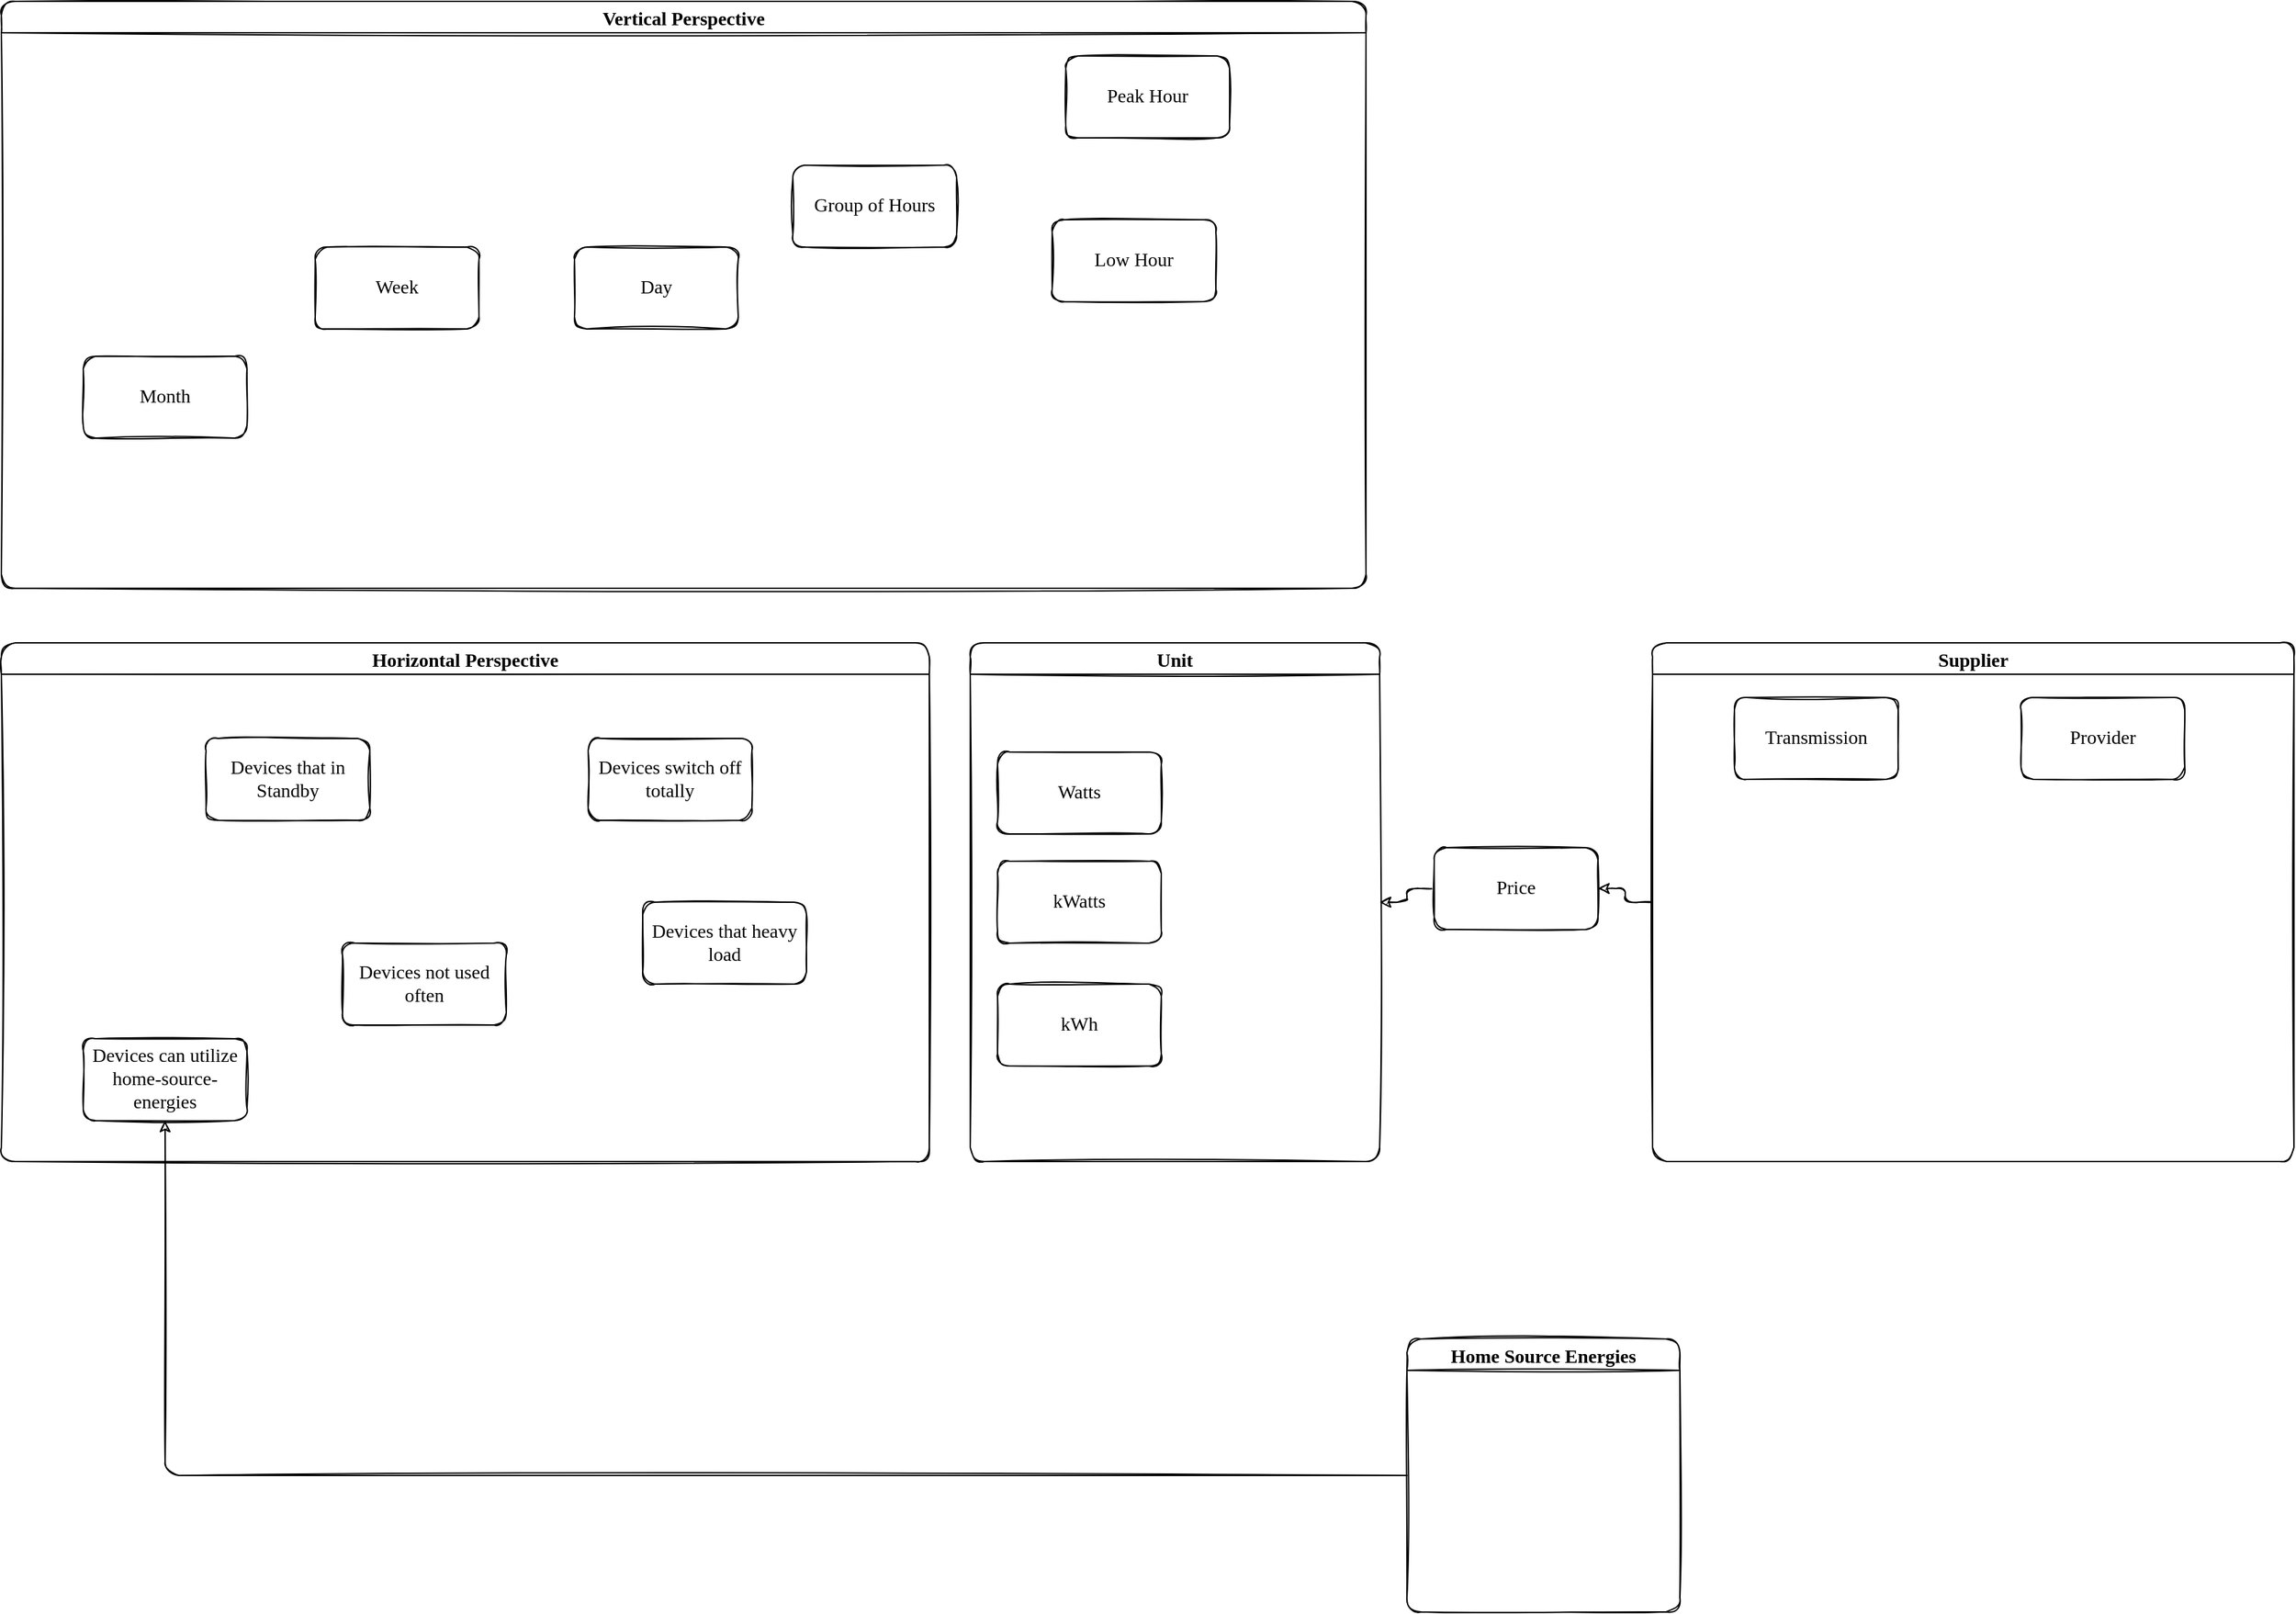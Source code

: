 <mxfile version="20.5.1" type="google" pages="7"><diagram id="EWnHAkvCmUXLQW0R1Sxn" name="Page"><mxGraphModel grid="1" page="1" gridSize="10" guides="1" tooltips="1" connect="1" arrows="1" fold="1" pageScale="1" pageWidth="4681" pageHeight="3300" math="0" shadow="0"><root><mxCell id="0"/><mxCell id="1" parent="0"/><mxCell id="fVuy4q8z8w35eN-OtsAC-1" value="Vertical Perspective" style="swimlane;rounded=1;shadow=0;sketch=1;fontSize=14;fontFamily=Comic Sans MS;" vertex="1" parent="1"><mxGeometry x="600" y="160" width="1000" height="430" as="geometry"/></mxCell><mxCell id="j8-8Z_1lVrHxDp8ixjV--1" value="Month" style="rounded=1;whiteSpace=wrap;html=1;fontFamily=Comic Sans MS;sketch=1;fontSize=14;" vertex="1" parent="fVuy4q8z8w35eN-OtsAC-1"><mxGeometry x="60" y="260" width="120" height="60" as="geometry"/></mxCell><mxCell id="I1HHOOQoQi14BVPlq1wD-1" value="Week" style="rounded=1;whiteSpace=wrap;html=1;fontFamily=Comic Sans MS;sketch=1;fontSize=14;" vertex="1" parent="fVuy4q8z8w35eN-OtsAC-1"><mxGeometry x="230" y="180" width="120" height="60" as="geometry"/></mxCell><mxCell id="I1HHOOQoQi14BVPlq1wD-2" value="Day" style="rounded=1;whiteSpace=wrap;html=1;fontFamily=Comic Sans MS;sketch=1;fontSize=14;" vertex="1" parent="fVuy4q8z8w35eN-OtsAC-1"><mxGeometry x="420" y="180" width="120" height="60" as="geometry"/></mxCell><mxCell id="I1HHOOQoQi14BVPlq1wD-3" value="Group of Hours" style="rounded=1;whiteSpace=wrap;html=1;fontFamily=Comic Sans MS;sketch=1;fontSize=14;" vertex="1" parent="fVuy4q8z8w35eN-OtsAC-1"><mxGeometry x="580" y="120" width="120" height="60" as="geometry"/></mxCell><mxCell id="I1HHOOQoQi14BVPlq1wD-4" value="Peak Hour" style="rounded=1;whiteSpace=wrap;html=1;fontFamily=Comic Sans MS;sketch=1;fontSize=14;" vertex="1" parent="fVuy4q8z8w35eN-OtsAC-1"><mxGeometry x="780" y="40" width="120" height="60" as="geometry"/></mxCell><mxCell id="I1HHOOQoQi14BVPlq1wD-5" value="Low Hour" style="rounded=1;whiteSpace=wrap;html=1;fontFamily=Comic Sans MS;sketch=1;fontSize=14;" vertex="1" parent="fVuy4q8z8w35eN-OtsAC-1"><mxGeometry x="770" y="160" width="120" height="60" as="geometry"/></mxCell><mxCell id="fVuy4q8z8w35eN-OtsAC-2" value="Horizontal Perspective" style="swimlane;rounded=1;shadow=0;sketch=1;fontFamily=Comic Sans MS;fontSize=14;" vertex="1" parent="1"><mxGeometry x="600" y="630" width="680" height="380" as="geometry"/></mxCell><mxCell id="_128_L26jr-PY0TfmPVl-1" value="Devices that in Standby" style="rounded=1;whiteSpace=wrap;html=1;fontFamily=Comic Sans MS;sketch=1;fontSize=14;" vertex="1" parent="fVuy4q8z8w35eN-OtsAC-2"><mxGeometry x="150" y="70" width="120" height="60" as="geometry"/></mxCell><mxCell id="_128_L26jr-PY0TfmPVl-2" value="Devices switch off totally" style="rounded=1;whiteSpace=wrap;html=1;fontFamily=Comic Sans MS;sketch=1;fontSize=14;" vertex="1" parent="fVuy4q8z8w35eN-OtsAC-2"><mxGeometry x="430" y="70" width="120" height="60" as="geometry"/></mxCell><mxCell id="_128_L26jr-PY0TfmPVl-3" value="Devices not used often" style="rounded=1;whiteSpace=wrap;html=1;fontFamily=Comic Sans MS;sketch=1;fontSize=14;" vertex="1" parent="fVuy4q8z8w35eN-OtsAC-2"><mxGeometry x="250" y="220" width="120" height="60" as="geometry"/></mxCell><mxCell id="_128_L26jr-PY0TfmPVl-4" value="Devices that heavy load" style="rounded=1;whiteSpace=wrap;html=1;fontFamily=Comic Sans MS;sketch=1;fontSize=14;" vertex="1" parent="fVuy4q8z8w35eN-OtsAC-2"><mxGeometry x="470" y="190" width="120" height="60" as="geometry"/></mxCell><mxCell id="P0heH3jyNKfM9a84fnhZ-2" value="Devices can utilize home-source-energies" style="rounded=1;whiteSpace=wrap;html=1;fontFamily=Comic Sans MS;sketch=1;fontSize=14;" vertex="1" parent="fVuy4q8z8w35eN-OtsAC-2"><mxGeometry x="60" y="290" width="120" height="60" as="geometry"/></mxCell><mxCell id="_128_L26jr-PY0TfmPVl-5" value="Unit" style="swimlane;rounded=1;shadow=0;sketch=1;fontFamily=Comic Sans MS;fontSize=14;" vertex="1" parent="1"><mxGeometry x="1310" y="630" width="300" height="380" as="geometry"/></mxCell><mxCell id="_128_L26jr-PY0TfmPVl-7" value="Watts" style="rounded=1;whiteSpace=wrap;html=1;shadow=0;sketch=1;fontFamily=Comic Sans MS;fontSize=14;" vertex="1" parent="_128_L26jr-PY0TfmPVl-5"><mxGeometry x="20" y="80" width="120" height="60" as="geometry"/></mxCell><mxCell id="_128_L26jr-PY0TfmPVl-8" value="kWatts" style="rounded=1;whiteSpace=wrap;html=1;shadow=0;sketch=1;fontFamily=Comic Sans MS;fontSize=14;" vertex="1" parent="_128_L26jr-PY0TfmPVl-5"><mxGeometry x="20" y="160" width="120" height="60" as="geometry"/></mxCell><mxCell id="_128_L26jr-PY0TfmPVl-9" value="kWh" style="rounded=1;whiteSpace=wrap;html=1;shadow=0;sketch=1;fontFamily=Comic Sans MS;fontSize=14;" vertex="1" parent="_128_L26jr-PY0TfmPVl-5"><mxGeometry x="20" y="250" width="120" height="60" as="geometry"/></mxCell><mxCell id="LpaXd6N_LJDEd3hES2sB-1" style="edgeStyle=orthogonalEdgeStyle;rounded=1;orthogonalLoop=1;jettySize=auto;html=1;entryX=1;entryY=0.5;entryDx=0;entryDy=0;fontFamily=Comic Sans MS;fontSize=14;sketch=1;" edge="1" parent="1" source="qIM7DKjNAtQQ7LIMt5Nz-1" target="_128_L26jr-PY0TfmPVl-10"><mxGeometry relative="1" as="geometry"/></mxCell><mxCell id="qIM7DKjNAtQQ7LIMt5Nz-1" value="Supplier" style="swimlane;rounded=1;shadow=0;sketch=1;fontFamily=Comic Sans MS;fontSize=14;" vertex="1" parent="1"><mxGeometry x="1810" y="630" width="470" height="380" as="geometry"/></mxCell><mxCell id="qIM7DKjNAtQQ7LIMt5Nz-2" value="Transmission" style="rounded=1;whiteSpace=wrap;html=1;shadow=0;sketch=1;fontFamily=Comic Sans MS;fontSize=14;" vertex="1" parent="qIM7DKjNAtQQ7LIMt5Nz-1"><mxGeometry x="60" y="40" width="120" height="60" as="geometry"/></mxCell><mxCell id="qIM7DKjNAtQQ7LIMt5Nz-3" value="Provider" style="rounded=1;whiteSpace=wrap;html=1;shadow=0;sketch=1;fontFamily=Comic Sans MS;fontSize=14;" vertex="1" parent="qIM7DKjNAtQQ7LIMt5Nz-1"><mxGeometry x="270" y="40" width="120" height="60" as="geometry"/></mxCell><mxCell id="LpaXd6N_LJDEd3hES2sB-2" style="edgeStyle=orthogonalEdgeStyle;rounded=1;orthogonalLoop=1;jettySize=auto;html=1;entryX=1;entryY=0.5;entryDx=0;entryDy=0;fontFamily=Comic Sans MS;fontSize=14;sketch=1;" edge="1" parent="1" source="_128_L26jr-PY0TfmPVl-10" target="_128_L26jr-PY0TfmPVl-5"><mxGeometry relative="1" as="geometry"/></mxCell><mxCell id="_128_L26jr-PY0TfmPVl-10" value="Price" style="rounded=1;whiteSpace=wrap;html=1;shadow=0;sketch=1;fontFamily=Comic Sans MS;fontSize=14;" vertex="1" parent="1"><mxGeometry x="1650" y="780" width="120" height="60" as="geometry"/></mxCell><mxCell id="P0heH3jyNKfM9a84fnhZ-4" style="edgeStyle=orthogonalEdgeStyle;rounded=1;sketch=1;orthogonalLoop=1;jettySize=auto;html=1;fontFamily=Comic Sans MS;fontSize=14;entryX=0.5;entryY=1;entryDx=0;entryDy=0;" edge="1" parent="1" source="P0heH3jyNKfM9a84fnhZ-1" target="P0heH3jyNKfM9a84fnhZ-2"><mxGeometry relative="1" as="geometry"><mxPoint x="870" y="1190" as="targetPoint"/></mxGeometry></mxCell><mxCell id="P0heH3jyNKfM9a84fnhZ-1" value="Home Source Energies" style="swimlane;rounded=1;shadow=0;sketch=1;fontFamily=Comic Sans MS;fontSize=14;" vertex="1" parent="1"><mxGeometry x="1630" y="1140" width="200" height="200" as="geometry"/></mxCell></root></mxGraphModel></diagram><diagram name="v6" id="UUeLobl6bNv0_XyJ8I5w"><mxGraphModel grid="1" page="1" gridSize="10" guides="1" tooltips="1" connect="1" arrows="1" fold="1" pageScale="1" pageWidth="4681" pageHeight="3300" math="0" shadow="0"><root><mxCell id="B7_xoXsrjex5l8u0Yg2q-0"/><mxCell id="B7_xoXsrjex5l8u0Yg2q-1" parent="B7_xoXsrjex5l8u0Yg2q-0"/><mxCell id="B7_xoXsrjex5l8u0Yg2q-2" value="Vertical Perspective" style="swimlane;rounded=1;shadow=0;sketch=1;fontSize=14;fontFamily=Comic Sans MS;" parent="B7_xoXsrjex5l8u0Yg2q-1" vertex="1"><mxGeometry x="600" y="160" width="1000" height="430" as="geometry"/></mxCell><mxCell id="B7_xoXsrjex5l8u0Yg2q-3" value="Month" style="rounded=1;whiteSpace=wrap;html=1;fontFamily=Comic Sans MS;sketch=1;fontSize=14;" parent="B7_xoXsrjex5l8u0Yg2q-2" vertex="1"><mxGeometry x="60" y="260" width="120" height="60" as="geometry"/></mxCell><mxCell id="B7_xoXsrjex5l8u0Yg2q-4" value="Week" style="rounded=1;whiteSpace=wrap;html=1;fontFamily=Comic Sans MS;sketch=1;fontSize=14;" parent="B7_xoXsrjex5l8u0Yg2q-2" vertex="1"><mxGeometry x="230" y="180" width="120" height="60" as="geometry"/></mxCell><mxCell id="B7_xoXsrjex5l8u0Yg2q-5" value="Day" style="rounded=1;whiteSpace=wrap;html=1;fontFamily=Comic Sans MS;sketch=1;fontSize=14;" parent="B7_xoXsrjex5l8u0Yg2q-2" vertex="1"><mxGeometry x="420" y="180" width="120" height="60" as="geometry"/></mxCell><mxCell id="B7_xoXsrjex5l8u0Yg2q-6" value="Group of Hours" style="rounded=1;whiteSpace=wrap;html=1;fontFamily=Comic Sans MS;sketch=1;fontSize=14;" parent="B7_xoXsrjex5l8u0Yg2q-2" vertex="1"><mxGeometry x="580" y="120" width="120" height="60" as="geometry"/></mxCell><mxCell id="B7_xoXsrjex5l8u0Yg2q-7" value="Peak Hour" style="rounded=1;whiteSpace=wrap;html=1;fontFamily=Comic Sans MS;sketch=1;fontSize=14;" parent="B7_xoXsrjex5l8u0Yg2q-2" vertex="1"><mxGeometry x="780" y="40" width="120" height="60" as="geometry"/></mxCell><mxCell id="B7_xoXsrjex5l8u0Yg2q-8" value="Low Hour" style="rounded=1;whiteSpace=wrap;html=1;fontFamily=Comic Sans MS;sketch=1;fontSize=14;" parent="B7_xoXsrjex5l8u0Yg2q-2" vertex="1"><mxGeometry x="770" y="160" width="120" height="60" as="geometry"/></mxCell><mxCell id="B7_xoXsrjex5l8u0Yg2q-9" value="Horizontal Perspective" style="swimlane;rounded=1;shadow=0;sketch=1;fontFamily=Comic Sans MS;fontSize=14;" parent="B7_xoXsrjex5l8u0Yg2q-1" vertex="1"><mxGeometry x="600" y="630" width="680" height="380" as="geometry"/></mxCell><mxCell id="B7_xoXsrjex5l8u0Yg2q-10" value="Devices that in Standby" style="rounded=1;whiteSpace=wrap;html=1;fontFamily=Comic Sans MS;sketch=1;fontSize=14;" parent="B7_xoXsrjex5l8u0Yg2q-9" vertex="1"><mxGeometry x="150" y="70" width="120" height="60" as="geometry"/></mxCell><mxCell id="B7_xoXsrjex5l8u0Yg2q-11" value="Devices switch off totally" style="rounded=1;whiteSpace=wrap;html=1;fontFamily=Comic Sans MS;sketch=1;fontSize=14;" parent="B7_xoXsrjex5l8u0Yg2q-9" vertex="1"><mxGeometry x="430" y="70" width="120" height="60" as="geometry"/></mxCell><mxCell id="B7_xoXsrjex5l8u0Yg2q-12" value="Devices not used often" style="rounded=1;whiteSpace=wrap;html=1;fontFamily=Comic Sans MS;sketch=1;fontSize=14;" parent="B7_xoXsrjex5l8u0Yg2q-9" vertex="1"><mxGeometry x="250" y="220" width="120" height="60" as="geometry"/></mxCell><mxCell id="B7_xoXsrjex5l8u0Yg2q-13" value="Devices that heavy load" style="rounded=1;whiteSpace=wrap;html=1;fontFamily=Comic Sans MS;sketch=1;fontSize=14;" parent="B7_xoXsrjex5l8u0Yg2q-9" vertex="1"><mxGeometry x="470" y="190" width="120" height="60" as="geometry"/></mxCell><mxCell id="B7_xoXsrjex5l8u0Yg2q-14" value="Devices can utilize home-source-energies" style="rounded=1;whiteSpace=wrap;html=1;fontFamily=Comic Sans MS;sketch=1;fontSize=14;" parent="B7_xoXsrjex5l8u0Yg2q-9" vertex="1"><mxGeometry x="60" y="290" width="120" height="60" as="geometry"/></mxCell><mxCell id="B7_xoXsrjex5l8u0Yg2q-15" value="Unit" style="swimlane;rounded=1;shadow=0;sketch=1;fontFamily=Comic Sans MS;fontSize=14;" parent="B7_xoXsrjex5l8u0Yg2q-1" vertex="1"><mxGeometry x="1310" y="630" width="300" height="380" as="geometry"/></mxCell><mxCell id="B7_xoXsrjex5l8u0Yg2q-16" value="Watts" style="rounded=1;whiteSpace=wrap;html=1;shadow=0;sketch=1;fontFamily=Comic Sans MS;fontSize=14;" parent="B7_xoXsrjex5l8u0Yg2q-15" vertex="1"><mxGeometry x="20" y="80" width="120" height="60" as="geometry"/></mxCell><mxCell id="B7_xoXsrjex5l8u0Yg2q-17" value="kWatts" style="rounded=1;whiteSpace=wrap;html=1;shadow=0;sketch=1;fontFamily=Comic Sans MS;fontSize=14;" parent="B7_xoXsrjex5l8u0Yg2q-15" vertex="1"><mxGeometry x="20" y="160" width="120" height="60" as="geometry"/></mxCell><mxCell id="B7_xoXsrjex5l8u0Yg2q-18" value="kWh" style="rounded=1;whiteSpace=wrap;html=1;shadow=0;sketch=1;fontFamily=Comic Sans MS;fontSize=14;" parent="B7_xoXsrjex5l8u0Yg2q-15" vertex="1"><mxGeometry x="20" y="250" width="120" height="60" as="geometry"/></mxCell><mxCell id="B7_xoXsrjex5l8u0Yg2q-19" style="edgeStyle=orthogonalEdgeStyle;rounded=1;orthogonalLoop=1;jettySize=auto;html=1;entryX=1;entryY=0.5;entryDx=0;entryDy=0;fontFamily=Comic Sans MS;fontSize=14;sketch=1;" parent="B7_xoXsrjex5l8u0Yg2q-1" source="B7_xoXsrjex5l8u0Yg2q-20" target="B7_xoXsrjex5l8u0Yg2q-24" edge="1"><mxGeometry relative="1" as="geometry"/></mxCell><mxCell id="B7_xoXsrjex5l8u0Yg2q-20" value="Supplier" style="swimlane;rounded=1;shadow=0;sketch=1;fontFamily=Comic Sans MS;fontSize=14;" parent="B7_xoXsrjex5l8u0Yg2q-1" vertex="1"><mxGeometry x="1810" y="630" width="470" height="380" as="geometry"/></mxCell><mxCell id="B7_xoXsrjex5l8u0Yg2q-21" value="Transmission" style="rounded=1;whiteSpace=wrap;html=1;shadow=0;sketch=1;fontFamily=Comic Sans MS;fontSize=14;" parent="B7_xoXsrjex5l8u0Yg2q-20" vertex="1"><mxGeometry x="60" y="40" width="120" height="60" as="geometry"/></mxCell><mxCell id="B7_xoXsrjex5l8u0Yg2q-22" value="Provider" style="rounded=1;whiteSpace=wrap;html=1;shadow=0;sketch=1;fontFamily=Comic Sans MS;fontSize=14;" parent="B7_xoXsrjex5l8u0Yg2q-20" vertex="1"><mxGeometry x="270" y="40" width="120" height="60" as="geometry"/></mxCell><mxCell id="B7_xoXsrjex5l8u0Yg2q-23" style="edgeStyle=orthogonalEdgeStyle;rounded=1;orthogonalLoop=1;jettySize=auto;html=1;entryX=1;entryY=0.5;entryDx=0;entryDy=0;fontFamily=Comic Sans MS;fontSize=14;sketch=1;" parent="B7_xoXsrjex5l8u0Yg2q-1" source="B7_xoXsrjex5l8u0Yg2q-24" target="B7_xoXsrjex5l8u0Yg2q-15" edge="1"><mxGeometry relative="1" as="geometry"/></mxCell><mxCell id="B7_xoXsrjex5l8u0Yg2q-24" value="Price" style="rounded=1;whiteSpace=wrap;html=1;shadow=0;sketch=1;fontFamily=Comic Sans MS;fontSize=14;" parent="B7_xoXsrjex5l8u0Yg2q-1" vertex="1"><mxGeometry x="1650" y="780" width="120" height="60" as="geometry"/></mxCell><mxCell id="B7_xoXsrjex5l8u0Yg2q-25" style="edgeStyle=orthogonalEdgeStyle;rounded=1;sketch=1;orthogonalLoop=1;jettySize=auto;html=1;fontFamily=Comic Sans MS;fontSize=14;entryX=0.5;entryY=1;entryDx=0;entryDy=0;" parent="B7_xoXsrjex5l8u0Yg2q-1" source="B7_xoXsrjex5l8u0Yg2q-26" target="B7_xoXsrjex5l8u0Yg2q-14" edge="1"><mxGeometry relative="1" as="geometry"><mxPoint x="870" y="1190" as="targetPoint"/></mxGeometry></mxCell><mxCell id="B7_xoXsrjex5l8u0Yg2q-26" value="Home Source Energies" style="swimlane;rounded=1;shadow=0;sketch=1;fontFamily=Comic Sans MS;fontSize=14;" parent="B7_xoXsrjex5l8u0Yg2q-1" vertex="1"><mxGeometry x="1630" y="1140" width="200" height="200" as="geometry"/></mxCell></root></mxGraphModel></diagram><diagram name="v5" id="OIeirMQ_2bGtbHiLbDQ3"><mxGraphModel grid="1" page="1" gridSize="10" guides="1" tooltips="1" connect="1" arrows="1" fold="1" pageScale="1" pageWidth="4681" pageHeight="3300" math="0" shadow="0"><root><mxCell id="l49t2PH7yDKcowrTNtX4-0"/><mxCell id="l49t2PH7yDKcowrTNtX4-1" parent="l49t2PH7yDKcowrTNtX4-0"/><mxCell id="l49t2PH7yDKcowrTNtX4-2" value="Vertical Perspective" style="swimlane;rounded=1;shadow=0;sketch=1;fontSize=14;fontFamily=Comic Sans MS;" vertex="1" parent="l49t2PH7yDKcowrTNtX4-1"><mxGeometry x="600" y="160" width="1000" height="430" as="geometry"/></mxCell><mxCell id="l49t2PH7yDKcowrTNtX4-3" value="Month" style="rounded=1;whiteSpace=wrap;html=1;fontFamily=Comic Sans MS;sketch=1;fontSize=14;" vertex="1" parent="l49t2PH7yDKcowrTNtX4-2"><mxGeometry x="60" y="260" width="120" height="60" as="geometry"/></mxCell><mxCell id="l49t2PH7yDKcowrTNtX4-4" value="Week" style="rounded=1;whiteSpace=wrap;html=1;fontFamily=Comic Sans MS;sketch=1;fontSize=14;" vertex="1" parent="l49t2PH7yDKcowrTNtX4-2"><mxGeometry x="230" y="180" width="120" height="60" as="geometry"/></mxCell><mxCell id="l49t2PH7yDKcowrTNtX4-5" value="Day" style="rounded=1;whiteSpace=wrap;html=1;fontFamily=Comic Sans MS;sketch=1;fontSize=14;" vertex="1" parent="l49t2PH7yDKcowrTNtX4-2"><mxGeometry x="420" y="180" width="120" height="60" as="geometry"/></mxCell><mxCell id="l49t2PH7yDKcowrTNtX4-6" value="Group of Hours" style="rounded=1;whiteSpace=wrap;html=1;fontFamily=Comic Sans MS;sketch=1;fontSize=14;" vertex="1" parent="l49t2PH7yDKcowrTNtX4-2"><mxGeometry x="580" y="120" width="120" height="60" as="geometry"/></mxCell><mxCell id="l49t2PH7yDKcowrTNtX4-7" value="Peak Hour" style="rounded=1;whiteSpace=wrap;html=1;fontFamily=Comic Sans MS;sketch=1;fontSize=14;" vertex="1" parent="l49t2PH7yDKcowrTNtX4-2"><mxGeometry x="780" y="40" width="120" height="60" as="geometry"/></mxCell><mxCell id="l49t2PH7yDKcowrTNtX4-8" value="Low Hour" style="rounded=1;whiteSpace=wrap;html=1;fontFamily=Comic Sans MS;sketch=1;fontSize=14;" vertex="1" parent="l49t2PH7yDKcowrTNtX4-2"><mxGeometry x="770" y="160" width="120" height="60" as="geometry"/></mxCell><mxCell id="l49t2PH7yDKcowrTNtX4-9" value="Horizontal Perspective" style="swimlane;rounded=1;shadow=0;sketch=1;fontFamily=Comic Sans MS;fontSize=14;" vertex="1" parent="l49t2PH7yDKcowrTNtX4-1"><mxGeometry x="600" y="630" width="680" height="380" as="geometry"/></mxCell><mxCell id="l49t2PH7yDKcowrTNtX4-10" value="Devices that in Standby" style="rounded=1;whiteSpace=wrap;html=1;fontFamily=Comic Sans MS;sketch=1;fontSize=14;" vertex="1" parent="l49t2PH7yDKcowrTNtX4-9"><mxGeometry x="150" y="70" width="120" height="60" as="geometry"/></mxCell><mxCell id="l49t2PH7yDKcowrTNtX4-11" value="Devices switch off totally" style="rounded=1;whiteSpace=wrap;html=1;fontFamily=Comic Sans MS;sketch=1;fontSize=14;" vertex="1" parent="l49t2PH7yDKcowrTNtX4-9"><mxGeometry x="430" y="70" width="120" height="60" as="geometry"/></mxCell><mxCell id="l49t2PH7yDKcowrTNtX4-12" value="Devices not used often" style="rounded=1;whiteSpace=wrap;html=1;fontFamily=Comic Sans MS;sketch=1;fontSize=14;" vertex="1" parent="l49t2PH7yDKcowrTNtX4-9"><mxGeometry x="250" y="220" width="120" height="60" as="geometry"/></mxCell><mxCell id="l49t2PH7yDKcowrTNtX4-13" value="Devices that heavy load" style="rounded=1;whiteSpace=wrap;html=1;fontFamily=Comic Sans MS;sketch=1;fontSize=14;" vertex="1" parent="l49t2PH7yDKcowrTNtX4-9"><mxGeometry x="470" y="190" width="120" height="60" as="geometry"/></mxCell><mxCell id="l49t2PH7yDKcowrTNtX4-14" value="Unit" style="swimlane;rounded=1;shadow=0;sketch=1;fontFamily=Comic Sans MS;fontSize=14;" vertex="1" parent="l49t2PH7yDKcowrTNtX4-1"><mxGeometry x="1310" y="630" width="300" height="380" as="geometry"/></mxCell><mxCell id="l49t2PH7yDKcowrTNtX4-15" value="Watts" style="rounded=1;whiteSpace=wrap;html=1;shadow=0;sketch=1;fontFamily=Comic Sans MS;fontSize=14;" vertex="1" parent="l49t2PH7yDKcowrTNtX4-14"><mxGeometry x="20" y="80" width="120" height="60" as="geometry"/></mxCell><mxCell id="l49t2PH7yDKcowrTNtX4-16" value="kWatts" style="rounded=1;whiteSpace=wrap;html=1;shadow=0;sketch=1;fontFamily=Comic Sans MS;fontSize=14;" vertex="1" parent="l49t2PH7yDKcowrTNtX4-14"><mxGeometry x="20" y="160" width="120" height="60" as="geometry"/></mxCell><mxCell id="l49t2PH7yDKcowrTNtX4-17" value="kWh" style="rounded=1;whiteSpace=wrap;html=1;shadow=0;sketch=1;fontFamily=Comic Sans MS;fontSize=14;" vertex="1" parent="l49t2PH7yDKcowrTNtX4-14"><mxGeometry x="20" y="250" width="120" height="60" as="geometry"/></mxCell><mxCell id="l49t2PH7yDKcowrTNtX4-18" style="edgeStyle=orthogonalEdgeStyle;rounded=1;orthogonalLoop=1;jettySize=auto;html=1;entryX=1;entryY=0.5;entryDx=0;entryDy=0;fontFamily=Comic Sans MS;fontSize=14;sketch=1;" edge="1" parent="l49t2PH7yDKcowrTNtX4-1" source="l49t2PH7yDKcowrTNtX4-19" target="l49t2PH7yDKcowrTNtX4-23"><mxGeometry relative="1" as="geometry"/></mxCell><mxCell id="l49t2PH7yDKcowrTNtX4-19" value="Supplier" style="swimlane;rounded=1;shadow=0;sketch=1;fontFamily=Comic Sans MS;fontSize=14;" vertex="1" parent="l49t2PH7yDKcowrTNtX4-1"><mxGeometry x="1810" y="630" width="470" height="380" as="geometry"/></mxCell><mxCell id="l49t2PH7yDKcowrTNtX4-20" value="Transmission" style="rounded=1;whiteSpace=wrap;html=1;shadow=0;sketch=1;fontFamily=Comic Sans MS;fontSize=14;" vertex="1" parent="l49t2PH7yDKcowrTNtX4-19"><mxGeometry x="60" y="40" width="120" height="60" as="geometry"/></mxCell><mxCell id="l49t2PH7yDKcowrTNtX4-21" value="Provider" style="rounded=1;whiteSpace=wrap;html=1;shadow=0;sketch=1;fontFamily=Comic Sans MS;fontSize=14;" vertex="1" parent="l49t2PH7yDKcowrTNtX4-19"><mxGeometry x="270" y="40" width="120" height="60" as="geometry"/></mxCell><mxCell id="l49t2PH7yDKcowrTNtX4-22" style="edgeStyle=orthogonalEdgeStyle;rounded=1;orthogonalLoop=1;jettySize=auto;html=1;entryX=1;entryY=0.5;entryDx=0;entryDy=0;fontFamily=Comic Sans MS;fontSize=14;sketch=1;" edge="1" parent="l49t2PH7yDKcowrTNtX4-1" source="l49t2PH7yDKcowrTNtX4-23" target="l49t2PH7yDKcowrTNtX4-14"><mxGeometry relative="1" as="geometry"/></mxCell><mxCell id="l49t2PH7yDKcowrTNtX4-23" value="Price" style="rounded=1;whiteSpace=wrap;html=1;shadow=0;sketch=1;fontFamily=Comic Sans MS;fontSize=14;" vertex="1" parent="l49t2PH7yDKcowrTNtX4-1"><mxGeometry x="1650" y="780" width="120" height="60" as="geometry"/></mxCell></root></mxGraphModel></diagram><diagram name="v4" id="YK3qbyeexKqFyPau7xIx"><mxGraphModel grid="1" page="1" gridSize="10" guides="1" tooltips="1" connect="1" arrows="1" fold="1" pageScale="1" pageWidth="4681" pageHeight="3300" math="0" shadow="0"><root><mxCell id="DUraWAfzfvmX1mch_ndV-0"/><mxCell id="DUraWAfzfvmX1mch_ndV-1" parent="DUraWAfzfvmX1mch_ndV-0"/><mxCell id="DUraWAfzfvmX1mch_ndV-2" value="Vertical Perspective" style="swimlane;rounded=1;shadow=0;sketch=1;fontSize=14;fontFamily=Comic Sans MS;" vertex="1" parent="DUraWAfzfvmX1mch_ndV-1"><mxGeometry x="600" y="160" width="1000" height="430" as="geometry"/></mxCell><mxCell id="DUraWAfzfvmX1mch_ndV-3" value="Month" style="rounded=1;whiteSpace=wrap;html=1;fontFamily=Comic Sans MS;sketch=1;fontSize=14;" vertex="1" parent="DUraWAfzfvmX1mch_ndV-2"><mxGeometry x="60" y="260" width="120" height="60" as="geometry"/></mxCell><mxCell id="DUraWAfzfvmX1mch_ndV-4" value="Week" style="rounded=1;whiteSpace=wrap;html=1;fontFamily=Comic Sans MS;sketch=1;fontSize=14;" vertex="1" parent="DUraWAfzfvmX1mch_ndV-2"><mxGeometry x="230" y="180" width="120" height="60" as="geometry"/></mxCell><mxCell id="DUraWAfzfvmX1mch_ndV-5" value="Day" style="rounded=1;whiteSpace=wrap;html=1;fontFamily=Comic Sans MS;sketch=1;fontSize=14;" vertex="1" parent="DUraWAfzfvmX1mch_ndV-2"><mxGeometry x="420" y="180" width="120" height="60" as="geometry"/></mxCell><mxCell id="DUraWAfzfvmX1mch_ndV-6" value="Group of Hours" style="rounded=1;whiteSpace=wrap;html=1;fontFamily=Comic Sans MS;sketch=1;fontSize=14;" vertex="1" parent="DUraWAfzfvmX1mch_ndV-2"><mxGeometry x="580" y="120" width="120" height="60" as="geometry"/></mxCell><mxCell id="DUraWAfzfvmX1mch_ndV-7" value="Peak Hour" style="rounded=1;whiteSpace=wrap;html=1;fontFamily=Comic Sans MS;sketch=1;fontSize=14;" vertex="1" parent="DUraWAfzfvmX1mch_ndV-2"><mxGeometry x="780" y="40" width="120" height="60" as="geometry"/></mxCell><mxCell id="DUraWAfzfvmX1mch_ndV-8" value="Low Hour" style="rounded=1;whiteSpace=wrap;html=1;fontFamily=Comic Sans MS;sketch=1;fontSize=14;" vertex="1" parent="DUraWAfzfvmX1mch_ndV-2"><mxGeometry x="770" y="160" width="120" height="60" as="geometry"/></mxCell><mxCell id="DUraWAfzfvmX1mch_ndV-9" value="Horizontal Perspective" style="swimlane;rounded=1;shadow=0;sketch=1;fontFamily=Comic Sans MS;fontSize=14;" vertex="1" parent="DUraWAfzfvmX1mch_ndV-1"><mxGeometry x="600" y="630" width="680" height="380" as="geometry"/></mxCell><mxCell id="DUraWAfzfvmX1mch_ndV-10" value="Devices that in Standby" style="rounded=1;whiteSpace=wrap;html=1;fontFamily=Comic Sans MS;sketch=1;fontSize=14;" vertex="1" parent="DUraWAfzfvmX1mch_ndV-9"><mxGeometry x="150" y="70" width="120" height="60" as="geometry"/></mxCell><mxCell id="DUraWAfzfvmX1mch_ndV-11" value="Devices switch off totally" style="rounded=1;whiteSpace=wrap;html=1;fontFamily=Comic Sans MS;sketch=1;fontSize=14;" vertex="1" parent="DUraWAfzfvmX1mch_ndV-9"><mxGeometry x="430" y="70" width="120" height="60" as="geometry"/></mxCell><mxCell id="DUraWAfzfvmX1mch_ndV-12" value="Devices not used often" style="rounded=1;whiteSpace=wrap;html=1;fontFamily=Comic Sans MS;sketch=1;fontSize=14;" vertex="1" parent="DUraWAfzfvmX1mch_ndV-9"><mxGeometry x="250" y="220" width="120" height="60" as="geometry"/></mxCell><mxCell id="DUraWAfzfvmX1mch_ndV-13" value="Devices that heavy load" style="rounded=1;whiteSpace=wrap;html=1;fontFamily=Comic Sans MS;sketch=1;fontSize=14;" vertex="1" parent="DUraWAfzfvmX1mch_ndV-9"><mxGeometry x="470" y="190" width="120" height="60" as="geometry"/></mxCell><mxCell id="DUraWAfzfvmX1mch_ndV-14" value="Unit" style="swimlane;rounded=1;shadow=0;sketch=1;fontFamily=Comic Sans MS;fontSize=14;" vertex="1" parent="DUraWAfzfvmX1mch_ndV-1"><mxGeometry x="1310" y="630" width="300" height="380" as="geometry"/></mxCell><mxCell id="DUraWAfzfvmX1mch_ndV-15" value="Watts" style="rounded=1;whiteSpace=wrap;html=1;shadow=0;sketch=1;fontFamily=Comic Sans MS;fontSize=14;" vertex="1" parent="DUraWAfzfvmX1mch_ndV-14"><mxGeometry x="20" y="80" width="120" height="60" as="geometry"/></mxCell><mxCell id="DUraWAfzfvmX1mch_ndV-16" value="kWatts" style="rounded=1;whiteSpace=wrap;html=1;shadow=0;sketch=1;fontFamily=Comic Sans MS;fontSize=14;" vertex="1" parent="DUraWAfzfvmX1mch_ndV-14"><mxGeometry x="20" y="160" width="120" height="60" as="geometry"/></mxCell><mxCell id="DUraWAfzfvmX1mch_ndV-17" value="kWh" style="rounded=1;whiteSpace=wrap;html=1;shadow=0;sketch=1;fontFamily=Comic Sans MS;fontSize=14;" vertex="1" parent="DUraWAfzfvmX1mch_ndV-14"><mxGeometry x="20" y="250" width="120" height="60" as="geometry"/></mxCell><mxCell id="DUraWAfzfvmX1mch_ndV-18" value="Price" style="rounded=1;whiteSpace=wrap;html=1;shadow=0;sketch=1;fontFamily=Comic Sans MS;fontSize=14;" vertex="1" parent="DUraWAfzfvmX1mch_ndV-14"><mxGeometry x="150" y="80" width="120" height="60" as="geometry"/></mxCell><mxCell id="DUraWAfzfvmX1mch_ndV-19" value="Supplier" style="swimlane;rounded=1;shadow=0;sketch=1;fontFamily=Comic Sans MS;fontSize=14;" vertex="1" parent="DUraWAfzfvmX1mch_ndV-1"><mxGeometry x="1630" y="630" width="470" height="380" as="geometry"/></mxCell><mxCell id="DUraWAfzfvmX1mch_ndV-20" value="Transmission" style="rounded=1;whiteSpace=wrap;html=1;shadow=0;sketch=1;fontFamily=Comic Sans MS;fontSize=14;" vertex="1" parent="DUraWAfzfvmX1mch_ndV-19"><mxGeometry x="60" y="40" width="120" height="60" as="geometry"/></mxCell><mxCell id="DUraWAfzfvmX1mch_ndV-21" value="Provider" style="rounded=1;whiteSpace=wrap;html=1;shadow=0;sketch=1;fontFamily=Comic Sans MS;fontSize=14;" vertex="1" parent="DUraWAfzfvmX1mch_ndV-19"><mxGeometry x="270" y="40" width="120" height="60" as="geometry"/></mxCell></root></mxGraphModel></diagram><diagram name="v3" id="s3ofvPAs5fCT63Z3b3Bt"><mxGraphModel grid="1" page="1" gridSize="10" guides="1" tooltips="1" connect="1" arrows="1" fold="1" pageScale="1" pageWidth="4681" pageHeight="3300" math="0" shadow="0"><root><mxCell id="YQUMLhtBFydH963Vgq2O-0"/><mxCell id="YQUMLhtBFydH963Vgq2O-1" parent="YQUMLhtBFydH963Vgq2O-0"/><mxCell id="YQUMLhtBFydH963Vgq2O-2" value="Vertical Perspective" style="swimlane;rounded=1;shadow=0;sketch=1;fontSize=14;fontFamily=Comic Sans MS;" vertex="1" parent="YQUMLhtBFydH963Vgq2O-1"><mxGeometry x="600" y="160" width="1000" height="430" as="geometry"/></mxCell><mxCell id="YQUMLhtBFydH963Vgq2O-3" value="Month" style="rounded=1;whiteSpace=wrap;html=1;fontFamily=Comic Sans MS;sketch=1;fontSize=14;" vertex="1" parent="YQUMLhtBFydH963Vgq2O-2"><mxGeometry x="60" y="260" width="120" height="60" as="geometry"/></mxCell><mxCell id="YQUMLhtBFydH963Vgq2O-4" value="Week" style="rounded=1;whiteSpace=wrap;html=1;fontFamily=Comic Sans MS;sketch=1;fontSize=14;" vertex="1" parent="YQUMLhtBFydH963Vgq2O-2"><mxGeometry x="230" y="180" width="120" height="60" as="geometry"/></mxCell><mxCell id="YQUMLhtBFydH963Vgq2O-5" value="Day" style="rounded=1;whiteSpace=wrap;html=1;fontFamily=Comic Sans MS;sketch=1;fontSize=14;" vertex="1" parent="YQUMLhtBFydH963Vgq2O-2"><mxGeometry x="420" y="180" width="120" height="60" as="geometry"/></mxCell><mxCell id="YQUMLhtBFydH963Vgq2O-6" value="Group of Hours" style="rounded=1;whiteSpace=wrap;html=1;fontFamily=Comic Sans MS;sketch=1;fontSize=14;" vertex="1" parent="YQUMLhtBFydH963Vgq2O-2"><mxGeometry x="580" y="120" width="120" height="60" as="geometry"/></mxCell><mxCell id="YQUMLhtBFydH963Vgq2O-7" value="Peak Hour" style="rounded=1;whiteSpace=wrap;html=1;fontFamily=Comic Sans MS;sketch=1;fontSize=14;" vertex="1" parent="YQUMLhtBFydH963Vgq2O-2"><mxGeometry x="780" y="40" width="120" height="60" as="geometry"/></mxCell><mxCell id="YQUMLhtBFydH963Vgq2O-8" value="Low Hour" style="rounded=1;whiteSpace=wrap;html=1;fontFamily=Comic Sans MS;sketch=1;fontSize=14;" vertex="1" parent="YQUMLhtBFydH963Vgq2O-2"><mxGeometry x="770" y="160" width="120" height="60" as="geometry"/></mxCell><mxCell id="YQUMLhtBFydH963Vgq2O-9" value="Horizontal Perspective" style="swimlane;rounded=1;shadow=0;sketch=1;fontFamily=Comic Sans MS;fontSize=14;" vertex="1" parent="YQUMLhtBFydH963Vgq2O-1"><mxGeometry x="600" y="630" width="680" height="380" as="geometry"/></mxCell><mxCell id="YQUMLhtBFydH963Vgq2O-10" value="Devices that in Standby" style="rounded=1;whiteSpace=wrap;html=1;fontFamily=Comic Sans MS;sketch=1;fontSize=14;" vertex="1" parent="YQUMLhtBFydH963Vgq2O-9"><mxGeometry x="150" y="70" width="120" height="60" as="geometry"/></mxCell><mxCell id="YQUMLhtBFydH963Vgq2O-11" value="Devices switch off totally" style="rounded=1;whiteSpace=wrap;html=1;fontFamily=Comic Sans MS;sketch=1;fontSize=14;" vertex="1" parent="YQUMLhtBFydH963Vgq2O-9"><mxGeometry x="430" y="70" width="120" height="60" as="geometry"/></mxCell><mxCell id="YQUMLhtBFydH963Vgq2O-12" value="Devices not used often" style="rounded=1;whiteSpace=wrap;html=1;fontFamily=Comic Sans MS;sketch=1;fontSize=14;" vertex="1" parent="YQUMLhtBFydH963Vgq2O-9"><mxGeometry x="250" y="220" width="120" height="60" as="geometry"/></mxCell><mxCell id="YQUMLhtBFydH963Vgq2O-13" value="Devices that heavy load" style="rounded=1;whiteSpace=wrap;html=1;fontFamily=Comic Sans MS;sketch=1;fontSize=14;" vertex="1" parent="YQUMLhtBFydH963Vgq2O-9"><mxGeometry x="470" y="190" width="120" height="60" as="geometry"/></mxCell><mxCell id="YQUMLhtBFydH963Vgq2O-14" value="Unit" style="swimlane;rounded=1;shadow=0;sketch=1;fontFamily=Comic Sans MS;fontSize=14;" vertex="1" parent="YQUMLhtBFydH963Vgq2O-1"><mxGeometry x="1310" y="630" width="300" height="380" as="geometry"/></mxCell><mxCell id="YQUMLhtBFydH963Vgq2O-15" value="Watts" style="rounded=1;whiteSpace=wrap;html=1;shadow=0;sketch=1;fontFamily=Comic Sans MS;fontSize=14;" vertex="1" parent="YQUMLhtBFydH963Vgq2O-14"><mxGeometry x="20" y="80" width="120" height="60" as="geometry"/></mxCell><mxCell id="YQUMLhtBFydH963Vgq2O-16" value="kWatts" style="rounded=1;whiteSpace=wrap;html=1;shadow=0;sketch=1;fontFamily=Comic Sans MS;fontSize=14;" vertex="1" parent="YQUMLhtBFydH963Vgq2O-14"><mxGeometry x="20" y="160" width="120" height="60" as="geometry"/></mxCell><mxCell id="YQUMLhtBFydH963Vgq2O-17" value="kWh" style="rounded=1;whiteSpace=wrap;html=1;shadow=0;sketch=1;fontFamily=Comic Sans MS;fontSize=14;" vertex="1" parent="YQUMLhtBFydH963Vgq2O-14"><mxGeometry x="20" y="250" width="120" height="60" as="geometry"/></mxCell><mxCell id="YQUMLhtBFydH963Vgq2O-18" value="Price" style="rounded=1;whiteSpace=wrap;html=1;shadow=0;sketch=1;fontFamily=Comic Sans MS;fontSize=14;" vertex="1" parent="YQUMLhtBFydH963Vgq2O-14"><mxGeometry x="150" y="80" width="120" height="60" as="geometry"/></mxCell></root></mxGraphModel></diagram><diagram name="v2" id="aQgAMNgA1pDOi-jWrXjh"><mxGraphModel grid="1" page="1" gridSize="10" guides="1" tooltips="1" connect="1" arrows="1" fold="1" pageScale="1" pageWidth="4681" pageHeight="3300" math="0" shadow="0"><root><mxCell id="_nygNsbOM5Pa3iyOWQqk-0"/><mxCell id="_nygNsbOM5Pa3iyOWQqk-1" parent="_nygNsbOM5Pa3iyOWQqk-0"/><mxCell id="_nygNsbOM5Pa3iyOWQqk-2" value="Vertical Perspective" style="swimlane;rounded=1;shadow=0;sketch=1;fontSize=14;fontFamily=Comic Sans MS;" vertex="1" parent="_nygNsbOM5Pa3iyOWQqk-1"><mxGeometry x="600" y="160" width="1000" height="430" as="geometry"/></mxCell><mxCell id="_nygNsbOM5Pa3iyOWQqk-3" value="Month" style="rounded=1;whiteSpace=wrap;html=1;fontFamily=Comic Sans MS;sketch=1;fontSize=14;" vertex="1" parent="_nygNsbOM5Pa3iyOWQqk-2"><mxGeometry x="60" y="260" width="120" height="60" as="geometry"/></mxCell><mxCell id="_nygNsbOM5Pa3iyOWQqk-4" value="Week" style="rounded=1;whiteSpace=wrap;html=1;fontFamily=Comic Sans MS;sketch=1;fontSize=14;" vertex="1" parent="_nygNsbOM5Pa3iyOWQqk-2"><mxGeometry x="230" y="180" width="120" height="60" as="geometry"/></mxCell><mxCell id="_nygNsbOM5Pa3iyOWQqk-5" value="Day" style="rounded=1;whiteSpace=wrap;html=1;fontFamily=Comic Sans MS;sketch=1;fontSize=14;" vertex="1" parent="_nygNsbOM5Pa3iyOWQqk-2"><mxGeometry x="420" y="180" width="120" height="60" as="geometry"/></mxCell><mxCell id="_nygNsbOM5Pa3iyOWQqk-6" value="Group of Hours" style="rounded=1;whiteSpace=wrap;html=1;fontFamily=Comic Sans MS;sketch=1;fontSize=14;" vertex="1" parent="_nygNsbOM5Pa3iyOWQqk-2"><mxGeometry x="580" y="120" width="120" height="60" as="geometry"/></mxCell><mxCell id="_nygNsbOM5Pa3iyOWQqk-7" value="Peak Hour" style="rounded=1;whiteSpace=wrap;html=1;fontFamily=Comic Sans MS;sketch=1;fontSize=14;" vertex="1" parent="_nygNsbOM5Pa3iyOWQqk-2"><mxGeometry x="780" y="40" width="120" height="60" as="geometry"/></mxCell><mxCell id="_nygNsbOM5Pa3iyOWQqk-8" value="Low Hour" style="rounded=1;whiteSpace=wrap;html=1;fontFamily=Comic Sans MS;sketch=1;fontSize=14;" vertex="1" parent="_nygNsbOM5Pa3iyOWQqk-2"><mxGeometry x="770" y="160" width="120" height="60" as="geometry"/></mxCell><mxCell id="_nygNsbOM5Pa3iyOWQqk-9" value="Horizontal Perspective" style="swimlane;rounded=1;shadow=0;sketch=1;fontFamily=Comic Sans MS;fontSize=14;" vertex="1" parent="_nygNsbOM5Pa3iyOWQqk-1"><mxGeometry x="600" y="630" width="680" height="380" as="geometry"/></mxCell></root></mxGraphModel></diagram><diagram name="v1" id="odffVwK0Ls__DcTm9l2E"><mxGraphModel grid="1" page="1" gridSize="10" guides="1" tooltips="1" connect="1" arrows="1" fold="1" pageScale="1" pageWidth="4681" pageHeight="3300" math="0" shadow="0"><root><mxCell id="JV8Doan3fFa4liKj-TGF-0"/><mxCell id="JV8Doan3fFa4liKj-TGF-1" parent="JV8Doan3fFa4liKj-TGF-0"/><mxCell id="JV8Doan3fFa4liKj-TGF-2" value="Month" style="rounded=1;whiteSpace=wrap;html=1;fontFamily=Comic Sans MS;sketch=1;fontSize=14;" vertex="1" parent="JV8Doan3fFa4liKj-TGF-1"><mxGeometry x="640" y="440" width="120" height="60" as="geometry"/></mxCell><mxCell id="JV8Doan3fFa4liKj-TGF-3" value="Week" style="rounded=1;whiteSpace=wrap;html=1;fontFamily=Comic Sans MS;sketch=1;fontSize=14;" vertex="1" parent="JV8Doan3fFa4liKj-TGF-1"><mxGeometry x="810" y="360" width="120" height="60" as="geometry"/></mxCell><mxCell id="JV8Doan3fFa4liKj-TGF-4" value="Day" style="rounded=1;whiteSpace=wrap;html=1;fontFamily=Comic Sans MS;sketch=1;fontSize=14;" vertex="1" parent="JV8Doan3fFa4liKj-TGF-1"><mxGeometry x="1000" y="360" width="120" height="60" as="geometry"/></mxCell><mxCell id="JV8Doan3fFa4liKj-TGF-5" value="Group of Hours" style="rounded=1;whiteSpace=wrap;html=1;fontFamily=Comic Sans MS;sketch=1;fontSize=14;" vertex="1" parent="JV8Doan3fFa4liKj-TGF-1"><mxGeometry x="1160" y="300" width="120" height="60" as="geometry"/></mxCell><mxCell id="JV8Doan3fFa4liKj-TGF-6" value="Peak Hour" style="rounded=1;whiteSpace=wrap;html=1;fontFamily=Comic Sans MS;sketch=1;fontSize=14;" vertex="1" parent="JV8Doan3fFa4liKj-TGF-1"><mxGeometry x="1360" y="220" width="120" height="60" as="geometry"/></mxCell><mxCell id="JV8Doan3fFa4liKj-TGF-7" value="Low Hour" style="rounded=1;whiteSpace=wrap;html=1;fontFamily=Comic Sans MS;sketch=1;fontSize=14;" vertex="1" parent="JV8Doan3fFa4liKj-TGF-1"><mxGeometry x="1350" y="340" width="120" height="60" as="geometry"/></mxCell></root></mxGraphModel></diagram></mxfile>